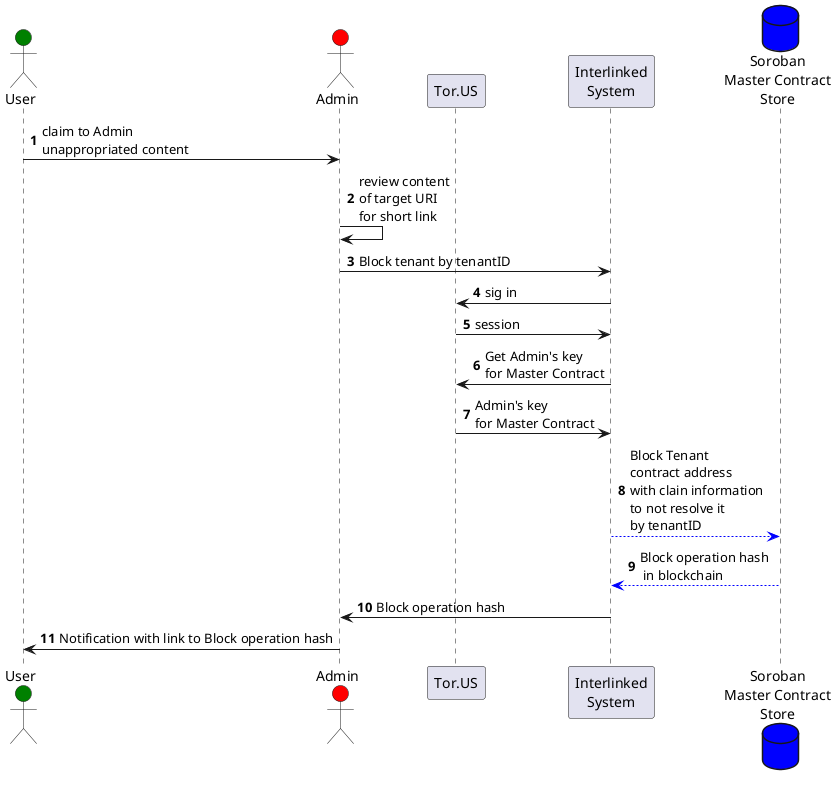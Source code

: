 @startuml
'https://plantuml.com/sequence-diagram

actor "User" as User #green
actor "Admin" as Admin #red
participant "Tor.US" as TorUs
participant "Interlinked\nSystem" as Interlinked
database "Soroban\nMaster Contract\nStore" as Soroban_Master #Blue

autonumber

User -> Admin: claim to Admin\nunappropriated content
Admin -> Admin: review content\nof target URI\nfor short link
Admin -> Interlinked: Block tenant by tenantID
Interlinked -> TorUs : sig in
TorUs -> Interlinked : session
Interlinked -> TorUs : Get Admin's key\nfor Master Contract
TorUs -> Interlinked : Admin's key\nfor Master Contract
Interlinked -[#Blue]-> Soroban_Master: Block Tenant\ncontract address\nwith clain information\nto not resolve it\nby tenantID
Soroban_Master -[#Blue]-> Interlinked: Block operation hash\n in blockchain
Interlinked -> Admin : Block operation hash
Admin -> User : Notification with link to Block operation hash

@enduml